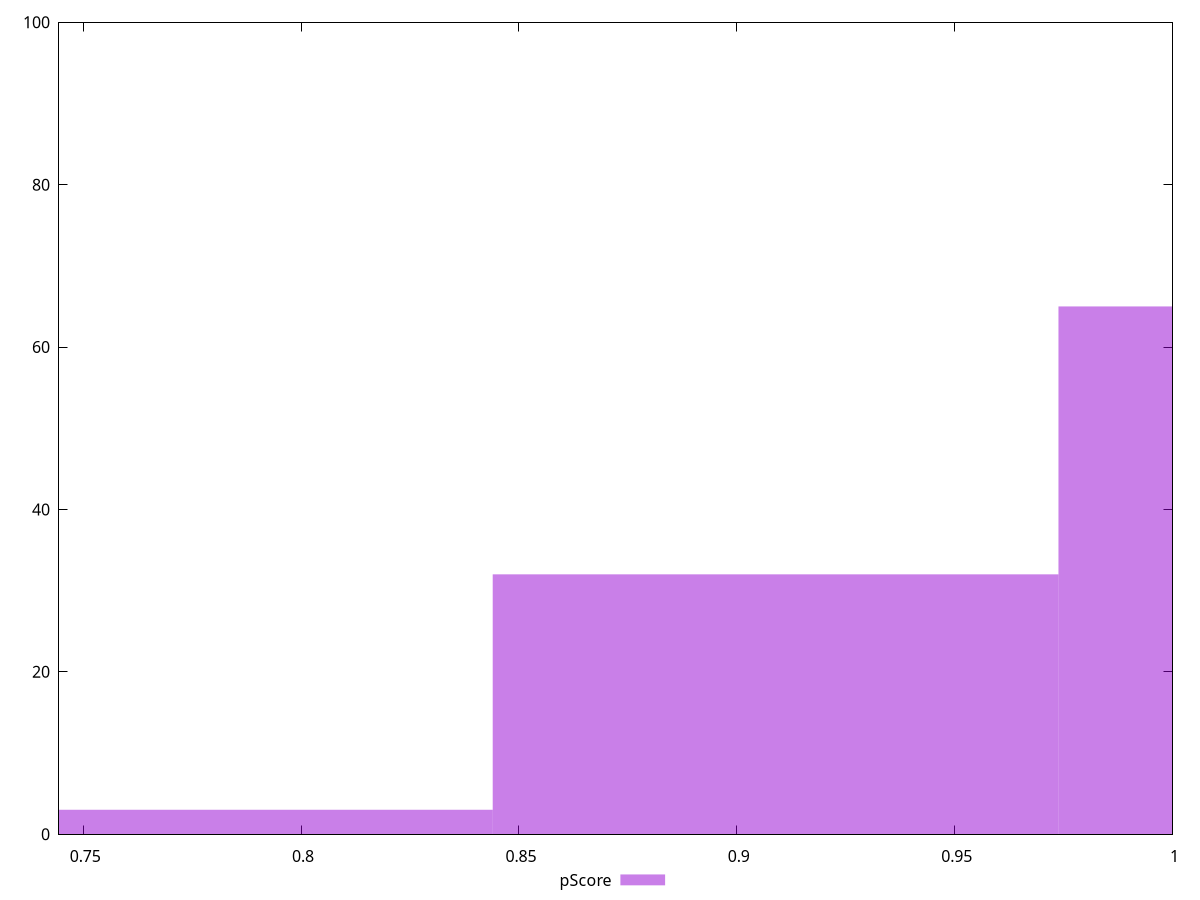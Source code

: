 reset

$pScore <<EOF
0.9089061439692157 32
1.0387498788219607 65
0.7790624091164705 3
EOF

set key outside below
set boxwidth 0.12984373485274509
set xrange [0.7444444444444445:1]
set yrange [0:100]
set trange [0:100]
set style fill transparent solid 0.5 noborder
set terminal svg size 640, 490 enhanced background rgb 'white'
set output "report_00013_2021-02-09T12-04-24.940Z/unminified-javascript/samples/pages/pScore/histogram.svg"

plot $pScore title "pScore" with boxes

reset

